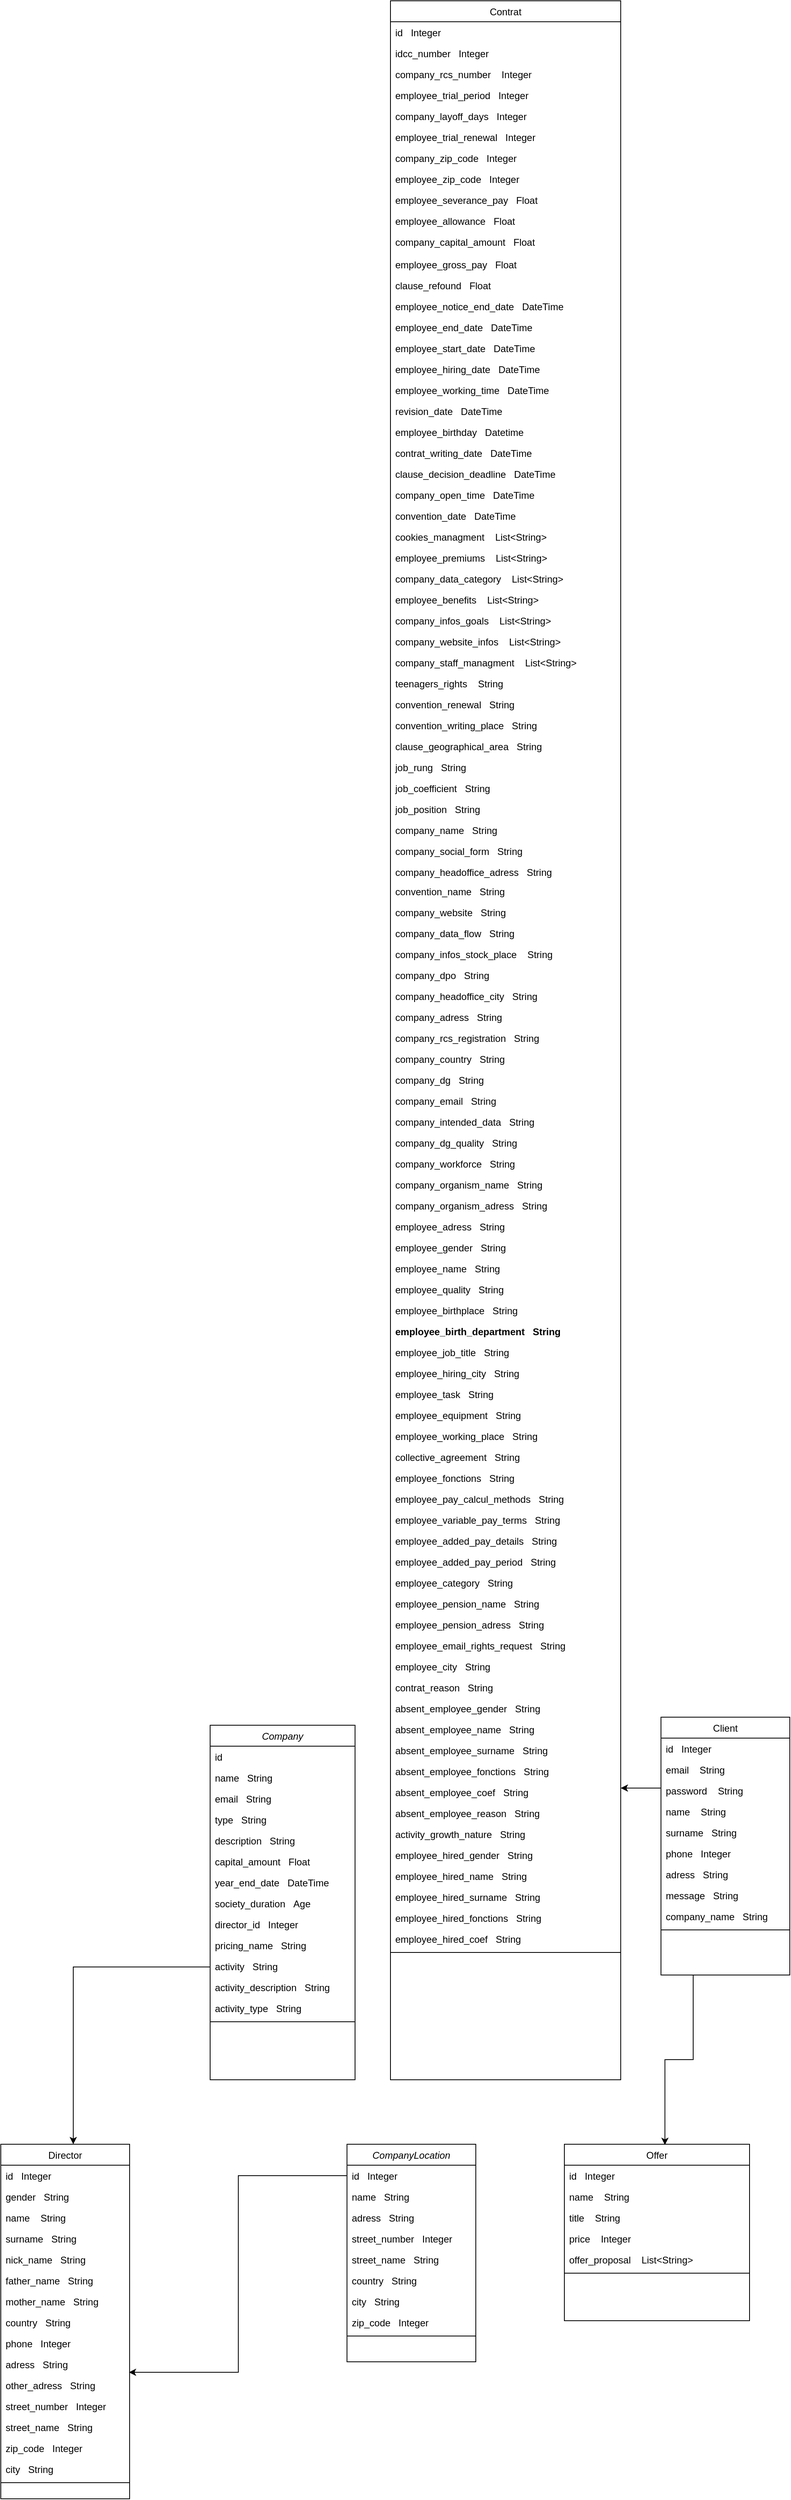<mxfile version="21.5.0" type="github">
  <diagram id="C5RBs43oDa-KdzZeNtuy" name="Page-1">
    <mxGraphModel dx="1434" dy="3037" grid="1" gridSize="10" guides="1" tooltips="1" connect="1" arrows="1" fold="1" page="1" pageScale="1" pageWidth="827" pageHeight="1169" math="0" shadow="0">
      <root>
        <mxCell id="WIyWlLk6GJQsqaUBKTNV-0" />
        <mxCell id="WIyWlLk6GJQsqaUBKTNV-1" parent="WIyWlLk6GJQsqaUBKTNV-0" />
        <mxCell id="Q6SaiGtCZaNp9TXGjLjc-2" style="edgeStyle=orthogonalEdgeStyle;rounded=0;orthogonalLoop=1;jettySize=auto;html=1;entryX=0.675;entryY=0;entryDx=0;entryDy=0;entryPerimeter=0;exitX=0;exitY=0.269;exitDx=0;exitDy=0;exitPerimeter=0;" edge="1" parent="WIyWlLk6GJQsqaUBKTNV-1" source="3_JIYGMOuchRpUuccZof-4">
          <mxGeometry relative="1" as="geometry">
            <mxPoint x="310" y="383" as="sourcePoint" />
            <mxPoint x="150" y="530" as="targetPoint" />
            <Array as="points">
              <mxPoint x="310" y="310" />
              <mxPoint x="151" y="310" />
            </Array>
          </mxGeometry>
        </mxCell>
        <mxCell id="zkfFHV4jXpPFQw0GAbJ--0" value="Company" style="swimlane;fontStyle=2;align=center;verticalAlign=top;childLayout=stackLayout;horizontal=1;startSize=26;horizontalStack=0;resizeParent=1;resizeLast=0;collapsible=1;marginBottom=0;rounded=0;shadow=0;strokeWidth=1;" parent="WIyWlLk6GJQsqaUBKTNV-1" vertex="1">
          <mxGeometry x="320" y="10" width="180" height="440" as="geometry">
            <mxRectangle x="230" y="140" width="160" height="26" as="alternateBounds" />
          </mxGeometry>
        </mxCell>
        <mxCell id="zkfFHV4jXpPFQw0GAbJ--1" value="id" style="text;align=left;verticalAlign=top;spacingLeft=4;spacingRight=4;overflow=hidden;rotatable=0;points=[[0,0.5],[1,0.5]];portConstraint=eastwest;" parent="zkfFHV4jXpPFQw0GAbJ--0" vertex="1">
          <mxGeometry y="26" width="180" height="26" as="geometry" />
        </mxCell>
        <mxCell id="3_JIYGMOuchRpUuccZof-3" value="name   String" style="text;align=left;verticalAlign=top;spacingLeft=4;spacingRight=4;overflow=hidden;rotatable=0;points=[[0,0.5],[1,0.5]];portConstraint=eastwest;" parent="zkfFHV4jXpPFQw0GAbJ--0" vertex="1">
          <mxGeometry y="52" width="180" height="26" as="geometry" />
        </mxCell>
        <mxCell id="zkfFHV4jXpPFQw0GAbJ--3" value="email   String" style="text;align=left;verticalAlign=top;spacingLeft=4;spacingRight=4;overflow=hidden;rotatable=0;points=[[0,0.5],[1,0.5]];portConstraint=eastwest;rounded=0;shadow=0;html=0;" parent="zkfFHV4jXpPFQw0GAbJ--0" vertex="1">
          <mxGeometry y="78" width="180" height="26" as="geometry" />
        </mxCell>
        <mxCell id="3_JIYGMOuchRpUuccZof-130" value="type   String" style="text;align=left;verticalAlign=top;spacingLeft=4;spacingRight=4;overflow=hidden;rotatable=0;points=[[0,0.5],[1,0.5]];portConstraint=eastwest;rounded=0;shadow=0;html=0;" parent="zkfFHV4jXpPFQw0GAbJ--0" vertex="1">
          <mxGeometry y="104" width="180" height="26" as="geometry" />
        </mxCell>
        <mxCell id="3_JIYGMOuchRpUuccZof-131" value="description   String" style="text;align=left;verticalAlign=top;spacingLeft=4;spacingRight=4;overflow=hidden;rotatable=0;points=[[0,0.5],[1,0.5]];portConstraint=eastwest;rounded=0;shadow=0;html=0;" parent="zkfFHV4jXpPFQw0GAbJ--0" vertex="1">
          <mxGeometry y="130" width="180" height="26" as="geometry" />
        </mxCell>
        <mxCell id="3_JIYGMOuchRpUuccZof-20" value="capital_amount   Float" style="text;align=left;verticalAlign=top;spacingLeft=4;spacingRight=4;overflow=hidden;rotatable=0;points=[[0,0.5],[1,0.5]];portConstraint=eastwest;rounded=0;shadow=0;html=0;" parent="zkfFHV4jXpPFQw0GAbJ--0" vertex="1">
          <mxGeometry y="156" width="180" height="26" as="geometry" />
        </mxCell>
        <mxCell id="3_JIYGMOuchRpUuccZof-90" value="year_end_date   DateTime" style="text;align=left;verticalAlign=top;spacingLeft=4;spacingRight=4;overflow=hidden;rotatable=0;points=[[0,0.5],[1,0.5]];portConstraint=eastwest;rounded=0;shadow=0;html=0;" parent="zkfFHV4jXpPFQw0GAbJ--0" vertex="1">
          <mxGeometry y="182" width="180" height="26" as="geometry" />
        </mxCell>
        <mxCell id="3_JIYGMOuchRpUuccZof-138" value="society_duration   Age" style="text;align=left;verticalAlign=top;spacingLeft=4;spacingRight=4;overflow=hidden;rotatable=0;points=[[0,0.5],[1,0.5]];portConstraint=eastwest;rounded=0;shadow=0;html=0;" parent="zkfFHV4jXpPFQw0GAbJ--0" vertex="1">
          <mxGeometry y="208" width="180" height="26" as="geometry" />
        </mxCell>
        <mxCell id="3_JIYGMOuchRpUuccZof-91" value="director_id   Integer" style="text;align=left;verticalAlign=top;spacingLeft=4;spacingRight=4;overflow=hidden;rotatable=0;points=[[0,0.5],[1,0.5]];portConstraint=eastwest;rounded=0;shadow=0;html=0;" parent="zkfFHV4jXpPFQw0GAbJ--0" vertex="1">
          <mxGeometry y="234" width="180" height="26" as="geometry" />
        </mxCell>
        <mxCell id="3_JIYGMOuchRpUuccZof-140" value="pricing_name   String" style="text;align=left;verticalAlign=top;spacingLeft=4;spacingRight=4;overflow=hidden;rotatable=0;points=[[0,0.5],[1,0.5]];portConstraint=eastwest;rounded=0;shadow=0;html=0;" parent="zkfFHV4jXpPFQw0GAbJ--0" vertex="1">
          <mxGeometry y="260" width="180" height="26" as="geometry" />
        </mxCell>
        <mxCell id="zkfFHV4jXpPFQw0GAbJ--2" value="activity   String" style="text;align=left;verticalAlign=top;spacingLeft=4;spacingRight=4;overflow=hidden;rotatable=0;points=[[0,0.5],[1,0.5]];portConstraint=eastwest;rounded=0;shadow=0;html=0;" parent="zkfFHV4jXpPFQw0GAbJ--0" vertex="1">
          <mxGeometry y="286" width="180" height="26" as="geometry" />
        </mxCell>
        <mxCell id="3_JIYGMOuchRpUuccZof-5" value="activity_description   String" style="text;align=left;verticalAlign=top;spacingLeft=4;spacingRight=4;overflow=hidden;rotatable=0;points=[[0,0.5],[1,0.5]];portConstraint=eastwest;rounded=0;shadow=0;html=0;" parent="zkfFHV4jXpPFQw0GAbJ--0" vertex="1">
          <mxGeometry y="312" width="180" height="26" as="geometry" />
        </mxCell>
        <mxCell id="3_JIYGMOuchRpUuccZof-4" value="activity_type   String" style="text;align=left;verticalAlign=top;spacingLeft=4;spacingRight=4;overflow=hidden;rotatable=0;points=[[0,0.5],[1,0.5]];portConstraint=eastwest;rounded=0;shadow=0;html=0;" parent="zkfFHV4jXpPFQw0GAbJ--0" vertex="1">
          <mxGeometry y="338" width="180" height="26" as="geometry" />
        </mxCell>
        <mxCell id="zkfFHV4jXpPFQw0GAbJ--4" value="" style="line;html=1;strokeWidth=1;align=left;verticalAlign=middle;spacingTop=-1;spacingLeft=3;spacingRight=3;rotatable=0;labelPosition=right;points=[];portConstraint=eastwest;" parent="zkfFHV4jXpPFQw0GAbJ--0" vertex="1">
          <mxGeometry y="364" width="180" height="8" as="geometry" />
        </mxCell>
        <mxCell id="zkfFHV4jXpPFQw0GAbJ--6" value="Director" style="swimlane;fontStyle=0;align=center;verticalAlign=top;childLayout=stackLayout;horizontal=1;startSize=26;horizontalStack=0;resizeParent=1;resizeLast=0;collapsible=1;marginBottom=0;rounded=0;shadow=0;strokeWidth=1;" parent="WIyWlLk6GJQsqaUBKTNV-1" vertex="1">
          <mxGeometry x="60" y="530" width="160" height="440" as="geometry">
            <mxRectangle x="130" y="380" width="160" height="26" as="alternateBounds" />
          </mxGeometry>
        </mxCell>
        <mxCell id="zkfFHV4jXpPFQw0GAbJ--7" value="id   Integer" style="text;align=left;verticalAlign=top;spacingLeft=4;spacingRight=4;overflow=hidden;rotatable=0;points=[[0,0.5],[1,0.5]];portConstraint=eastwest;" parent="zkfFHV4jXpPFQw0GAbJ--6" vertex="1">
          <mxGeometry y="26" width="160" height="26" as="geometry" />
        </mxCell>
        <mxCell id="3_JIYGMOuchRpUuccZof-53" value="gender   String" style="text;align=left;verticalAlign=top;spacingLeft=4;spacingRight=4;overflow=hidden;rotatable=0;points=[[0,0.5],[1,0.5]];portConstraint=eastwest;" parent="zkfFHV4jXpPFQw0GAbJ--6" vertex="1">
          <mxGeometry y="52" width="160" height="26" as="geometry" />
        </mxCell>
        <mxCell id="zkfFHV4jXpPFQw0GAbJ--8" value="name    String" style="text;align=left;verticalAlign=top;spacingLeft=4;spacingRight=4;overflow=hidden;rotatable=0;points=[[0,0.5],[1,0.5]];portConstraint=eastwest;rounded=0;shadow=0;html=0;" parent="zkfFHV4jXpPFQw0GAbJ--6" vertex="1">
          <mxGeometry y="78" width="160" height="26" as="geometry" />
        </mxCell>
        <mxCell id="3_JIYGMOuchRpUuccZof-8" value="surname   String" style="text;align=left;verticalAlign=top;spacingLeft=4;spacingRight=4;overflow=hidden;rotatable=0;points=[[0,0.5],[1,0.5]];portConstraint=eastwest;rounded=0;shadow=0;html=0;" parent="zkfFHV4jXpPFQw0GAbJ--6" vertex="1">
          <mxGeometry y="104" width="160" height="26" as="geometry" />
        </mxCell>
        <mxCell id="3_JIYGMOuchRpUuccZof-9" value="nick_name   String" style="text;align=left;verticalAlign=top;spacingLeft=4;spacingRight=4;overflow=hidden;rotatable=0;points=[[0,0.5],[1,0.5]];portConstraint=eastwest;rounded=0;shadow=0;html=0;" parent="zkfFHV4jXpPFQw0GAbJ--6" vertex="1">
          <mxGeometry y="130" width="160" height="26" as="geometry" />
        </mxCell>
        <mxCell id="3_JIYGMOuchRpUuccZof-10" value="father_name   String" style="text;align=left;verticalAlign=top;spacingLeft=4;spacingRight=4;overflow=hidden;rotatable=0;points=[[0,0.5],[1,0.5]];portConstraint=eastwest;rounded=0;shadow=0;html=0;" parent="zkfFHV4jXpPFQw0GAbJ--6" vertex="1">
          <mxGeometry y="156" width="160" height="26" as="geometry" />
        </mxCell>
        <mxCell id="3_JIYGMOuchRpUuccZof-11" value="mother_name   String" style="text;align=left;verticalAlign=top;spacingLeft=4;spacingRight=4;overflow=hidden;rotatable=0;points=[[0,0.5],[1,0.5]];portConstraint=eastwest;rounded=0;shadow=0;html=0;" parent="zkfFHV4jXpPFQw0GAbJ--6" vertex="1">
          <mxGeometry y="182" width="160" height="26" as="geometry" />
        </mxCell>
        <mxCell id="3_JIYGMOuchRpUuccZof-13" value="country   String" style="text;align=left;verticalAlign=top;spacingLeft=4;spacingRight=4;overflow=hidden;rotatable=0;points=[[0,0.5],[1,0.5]];portConstraint=eastwest;rounded=0;shadow=0;html=0;" parent="zkfFHV4jXpPFQw0GAbJ--6" vertex="1">
          <mxGeometry y="208" width="160" height="26" as="geometry" />
        </mxCell>
        <mxCell id="3_JIYGMOuchRpUuccZof-109" value="phone   Integer" style="text;align=left;verticalAlign=top;spacingLeft=4;spacingRight=4;overflow=hidden;rotatable=0;points=[[0,0.5],[1,0.5]];portConstraint=eastwest;rounded=0;shadow=0;html=0;" parent="zkfFHV4jXpPFQw0GAbJ--6" vertex="1">
          <mxGeometry y="234" width="160" height="26" as="geometry" />
        </mxCell>
        <mxCell id="3_JIYGMOuchRpUuccZof-14" value="adress   String" style="text;align=left;verticalAlign=top;spacingLeft=4;spacingRight=4;overflow=hidden;rotatable=0;points=[[0,0.5],[1,0.5]];portConstraint=eastwest;rounded=0;shadow=0;html=0;" parent="zkfFHV4jXpPFQw0GAbJ--6" vertex="1">
          <mxGeometry y="260" width="160" height="26" as="geometry" />
        </mxCell>
        <mxCell id="3_JIYGMOuchRpUuccZof-15" value="other_adress   String" style="text;align=left;verticalAlign=top;spacingLeft=4;spacingRight=4;overflow=hidden;rotatable=0;points=[[0,0.5],[1,0.5]];portConstraint=eastwest;rounded=0;shadow=0;html=0;" parent="zkfFHV4jXpPFQw0GAbJ--6" vertex="1">
          <mxGeometry y="286" width="160" height="26" as="geometry" />
        </mxCell>
        <mxCell id="3_JIYGMOuchRpUuccZof-16" value="street_number   Integer" style="text;align=left;verticalAlign=top;spacingLeft=4;spacingRight=4;overflow=hidden;rotatable=0;points=[[0,0.5],[1,0.5]];portConstraint=eastwest;rounded=0;shadow=0;html=0;" parent="zkfFHV4jXpPFQw0GAbJ--6" vertex="1">
          <mxGeometry y="312" width="160" height="26" as="geometry" />
        </mxCell>
        <mxCell id="3_JIYGMOuchRpUuccZof-18" value="street_name   String" style="text;align=left;verticalAlign=top;spacingLeft=4;spacingRight=4;overflow=hidden;rotatable=0;points=[[0,0.5],[1,0.5]];portConstraint=eastwest;rounded=0;shadow=0;html=0;" parent="zkfFHV4jXpPFQw0GAbJ--6" vertex="1">
          <mxGeometry y="338" width="160" height="26" as="geometry" />
        </mxCell>
        <mxCell id="3_JIYGMOuchRpUuccZof-19" value="zip_code   Integer" style="text;align=left;verticalAlign=top;spacingLeft=4;spacingRight=4;overflow=hidden;rotatable=0;points=[[0,0.5],[1,0.5]];portConstraint=eastwest;rounded=0;shadow=0;html=0;" parent="zkfFHV4jXpPFQw0GAbJ--6" vertex="1">
          <mxGeometry y="364" width="160" height="26" as="geometry" />
        </mxCell>
        <mxCell id="3_JIYGMOuchRpUuccZof-17" value="city   String" style="text;align=left;verticalAlign=top;spacingLeft=4;spacingRight=4;overflow=hidden;rotatable=0;points=[[0,0.5],[1,0.5]];portConstraint=eastwest;rounded=0;shadow=0;html=0;" parent="zkfFHV4jXpPFQw0GAbJ--6" vertex="1">
          <mxGeometry y="390" width="160" height="26" as="geometry" />
        </mxCell>
        <mxCell id="zkfFHV4jXpPFQw0GAbJ--9" value="" style="line;html=1;strokeWidth=1;align=left;verticalAlign=middle;spacingTop=-1;spacingLeft=3;spacingRight=3;rotatable=0;labelPosition=right;points=[];portConstraint=eastwest;" parent="zkfFHV4jXpPFQw0GAbJ--6" vertex="1">
          <mxGeometry y="416" width="160" height="8" as="geometry" />
        </mxCell>
        <mxCell id="3_JIYGMOuchRpUuccZof-56" value="CompanyLocation" style="swimlane;fontStyle=2;align=center;verticalAlign=top;childLayout=stackLayout;horizontal=1;startSize=26;horizontalStack=0;resizeParent=1;resizeLast=0;collapsible=1;marginBottom=0;rounded=0;shadow=0;strokeWidth=1;" parent="WIyWlLk6GJQsqaUBKTNV-1" vertex="1">
          <mxGeometry x="490" y="530" width="160" height="270" as="geometry">
            <mxRectangle x="230" y="140" width="160" height="26" as="alternateBounds" />
          </mxGeometry>
        </mxCell>
        <mxCell id="3_JIYGMOuchRpUuccZof-57" value="id   Integer" style="text;align=left;verticalAlign=top;spacingLeft=4;spacingRight=4;overflow=hidden;rotatable=0;points=[[0,0.5],[1,0.5]];portConstraint=eastwest;" parent="3_JIYGMOuchRpUuccZof-56" vertex="1">
          <mxGeometry y="26" width="160" height="26" as="geometry" />
        </mxCell>
        <mxCell id="3_JIYGMOuchRpUuccZof-58" value="name   String" style="text;align=left;verticalAlign=top;spacingLeft=4;spacingRight=4;overflow=hidden;rotatable=0;points=[[0,0.5],[1,0.5]];portConstraint=eastwest;" parent="3_JIYGMOuchRpUuccZof-56" vertex="1">
          <mxGeometry y="52" width="160" height="26" as="geometry" />
        </mxCell>
        <mxCell id="3_JIYGMOuchRpUuccZof-59" value="adress   String" style="text;align=left;verticalAlign=top;spacingLeft=4;spacingRight=4;overflow=hidden;rotatable=0;points=[[0,0.5],[1,0.5]];portConstraint=eastwest;rounded=0;shadow=0;html=0;" parent="3_JIYGMOuchRpUuccZof-56" vertex="1">
          <mxGeometry y="78" width="160" height="26" as="geometry" />
        </mxCell>
        <mxCell id="3_JIYGMOuchRpUuccZof-84" value="street_number   Integer" style="text;align=left;verticalAlign=top;spacingLeft=4;spacingRight=4;overflow=hidden;rotatable=0;points=[[0,0.5],[1,0.5]];portConstraint=eastwest;rounded=0;shadow=0;html=0;" parent="3_JIYGMOuchRpUuccZof-56" vertex="1">
          <mxGeometry y="104" width="160" height="26" as="geometry" />
        </mxCell>
        <mxCell id="3_JIYGMOuchRpUuccZof-85" value="street_name   String" style="text;align=left;verticalAlign=top;spacingLeft=4;spacingRight=4;overflow=hidden;rotatable=0;points=[[0,0.5],[1,0.5]];portConstraint=eastwest;rounded=0;shadow=0;html=0;" parent="3_JIYGMOuchRpUuccZof-56" vertex="1">
          <mxGeometry y="130" width="160" height="26" as="geometry" />
        </mxCell>
        <mxCell id="3_JIYGMOuchRpUuccZof-82" value="country   String" style="text;align=left;verticalAlign=top;spacingLeft=4;spacingRight=4;overflow=hidden;rotatable=0;points=[[0,0.5],[1,0.5]];portConstraint=eastwest;" parent="3_JIYGMOuchRpUuccZof-56" vertex="1">
          <mxGeometry y="156" width="160" height="26" as="geometry" />
        </mxCell>
        <mxCell id="3_JIYGMOuchRpUuccZof-87" value="city   String" style="text;align=left;verticalAlign=top;spacingLeft=4;spacingRight=4;overflow=hidden;rotatable=0;points=[[0,0.5],[1,0.5]];portConstraint=eastwest;" parent="3_JIYGMOuchRpUuccZof-56" vertex="1">
          <mxGeometry y="182" width="160" height="26" as="geometry" />
        </mxCell>
        <mxCell id="3_JIYGMOuchRpUuccZof-86" value="zip_code   Integer" style="text;align=left;verticalAlign=top;spacingLeft=4;spacingRight=4;overflow=hidden;rotatable=0;points=[[0,0.5],[1,0.5]];portConstraint=eastwest;rounded=0;shadow=0;html=0;" parent="3_JIYGMOuchRpUuccZof-56" vertex="1">
          <mxGeometry y="208" width="160" height="26" as="geometry" />
        </mxCell>
        <mxCell id="3_JIYGMOuchRpUuccZof-60" value="" style="line;html=1;strokeWidth=1;align=left;verticalAlign=middle;spacingTop=-1;spacingLeft=3;spacingRight=3;rotatable=0;labelPosition=right;points=[];portConstraint=eastwest;" parent="3_JIYGMOuchRpUuccZof-56" vertex="1">
          <mxGeometry y="234" width="160" height="8" as="geometry" />
        </mxCell>
        <mxCell id="3_JIYGMOuchRpUuccZof-92" value="Offer" style="swimlane;fontStyle=0;align=center;verticalAlign=top;childLayout=stackLayout;horizontal=1;startSize=26;horizontalStack=0;resizeParent=1;resizeLast=0;collapsible=1;marginBottom=0;rounded=0;shadow=0;strokeWidth=1;" parent="WIyWlLk6GJQsqaUBKTNV-1" vertex="1">
          <mxGeometry x="760" y="530" width="230" height="219" as="geometry">
            <mxRectangle x="630" y="30" width="160" height="26" as="alternateBounds" />
          </mxGeometry>
        </mxCell>
        <mxCell id="3_JIYGMOuchRpUuccZof-93" value="id   Integer" style="text;align=left;verticalAlign=top;spacingLeft=4;spacingRight=4;overflow=hidden;rotatable=0;points=[[0,0.5],[1,0.5]];portConstraint=eastwest;" parent="3_JIYGMOuchRpUuccZof-92" vertex="1">
          <mxGeometry y="26" width="230" height="26" as="geometry" />
        </mxCell>
        <mxCell id="3_JIYGMOuchRpUuccZof-129" value="name    String" style="text;align=left;verticalAlign=top;spacingLeft=4;spacingRight=4;overflow=hidden;rotatable=0;points=[[0,0.5],[1,0.5]];portConstraint=eastwest;rounded=0;shadow=0;html=0;" parent="3_JIYGMOuchRpUuccZof-92" vertex="1">
          <mxGeometry y="52" width="230" height="26" as="geometry" />
        </mxCell>
        <mxCell id="3_JIYGMOuchRpUuccZof-94" value="title    String" style="text;align=left;verticalAlign=top;spacingLeft=4;spacingRight=4;overflow=hidden;rotatable=0;points=[[0,0.5],[1,0.5]];portConstraint=eastwest;rounded=0;shadow=0;html=0;" parent="3_JIYGMOuchRpUuccZof-92" vertex="1">
          <mxGeometry y="78" width="230" height="26" as="geometry" />
        </mxCell>
        <mxCell id="3_JIYGMOuchRpUuccZof-95" value="price    Integer" style="text;align=left;verticalAlign=top;spacingLeft=4;spacingRight=4;overflow=hidden;rotatable=0;points=[[0,0.5],[1,0.5]];portConstraint=eastwest;rounded=0;shadow=0;html=0;" parent="3_JIYGMOuchRpUuccZof-92" vertex="1">
          <mxGeometry y="104" width="230" height="26" as="geometry" />
        </mxCell>
        <mxCell id="3_JIYGMOuchRpUuccZof-96" value="offer_proposal    List&lt;String&gt;" style="text;align=left;verticalAlign=top;spacingLeft=4;spacingRight=4;overflow=hidden;rotatable=0;points=[[0,0.5],[1,0.5]];portConstraint=eastwest;rounded=0;shadow=0;html=0;" parent="3_JIYGMOuchRpUuccZof-92" vertex="1">
          <mxGeometry y="130" width="230" height="26" as="geometry" />
        </mxCell>
        <mxCell id="3_JIYGMOuchRpUuccZof-97" value="" style="line;html=1;strokeWidth=1;align=left;verticalAlign=middle;spacingTop=-1;spacingLeft=3;spacingRight=3;rotatable=0;labelPosition=right;points=[];portConstraint=eastwest;" parent="3_JIYGMOuchRpUuccZof-92" vertex="1">
          <mxGeometry y="156" width="230" height="8" as="geometry" />
        </mxCell>
        <mxCell id="Q6SaiGtCZaNp9TXGjLjc-1" style="edgeStyle=orthogonalEdgeStyle;rounded=0;orthogonalLoop=1;jettySize=auto;html=1;exitX=0.25;exitY=1;exitDx=0;exitDy=0;entryX=0.543;entryY=0.004;entryDx=0;entryDy=0;entryPerimeter=0;" edge="1" parent="WIyWlLk6GJQsqaUBKTNV-1" source="3_JIYGMOuchRpUuccZof-100" target="3_JIYGMOuchRpUuccZof-92">
          <mxGeometry relative="1" as="geometry" />
        </mxCell>
        <mxCell id="3_JIYGMOuchRpUuccZof-100" value="Client" style="swimlane;fontStyle=0;align=center;verticalAlign=top;childLayout=stackLayout;horizontal=1;startSize=26;horizontalStack=0;resizeParent=1;resizeLast=0;collapsible=1;marginBottom=0;rounded=0;shadow=0;strokeWidth=1;" parent="WIyWlLk6GJQsqaUBKTNV-1" vertex="1">
          <mxGeometry x="880" width="160" height="320" as="geometry">
            <mxRectangle x="630" y="30" width="160" height="26" as="alternateBounds" />
          </mxGeometry>
        </mxCell>
        <mxCell id="3_JIYGMOuchRpUuccZof-101" value="id   Integer" style="text;align=left;verticalAlign=top;spacingLeft=4;spacingRight=4;overflow=hidden;rotatable=0;points=[[0,0.5],[1,0.5]];portConstraint=eastwest;" parent="3_JIYGMOuchRpUuccZof-100" vertex="1">
          <mxGeometry y="26" width="160" height="26" as="geometry" />
        </mxCell>
        <mxCell id="3_JIYGMOuchRpUuccZof-103" value="email    String" style="text;align=left;verticalAlign=top;spacingLeft=4;spacingRight=4;overflow=hidden;rotatable=0;points=[[0,0.5],[1,0.5]];portConstraint=eastwest;rounded=0;shadow=0;html=0;" parent="3_JIYGMOuchRpUuccZof-100" vertex="1">
          <mxGeometry y="52" width="160" height="26" as="geometry" />
        </mxCell>
        <mxCell id="3_JIYGMOuchRpUuccZof-127" style="edgeStyle=orthogonalEdgeStyle;rounded=0;orthogonalLoop=1;jettySize=auto;html=1;exitX=0;exitY=0.5;exitDx=0;exitDy=0;entryX=1;entryY=0.5;entryDx=0;entryDy=0;" parent="3_JIYGMOuchRpUuccZof-100" edge="1">
          <mxGeometry relative="1" as="geometry">
            <mxPoint y="85" as="sourcePoint" />
            <mxPoint x="-50" y="88" as="targetPoint" />
            <Array as="points">
              <mxPoint y="88" />
            </Array>
          </mxGeometry>
        </mxCell>
        <mxCell id="3_JIYGMOuchRpUuccZof-102" value="password    String" style="text;align=left;verticalAlign=top;spacingLeft=4;spacingRight=4;overflow=hidden;rotatable=0;points=[[0,0.5],[1,0.5]];portConstraint=eastwest;rounded=0;shadow=0;html=0;" parent="3_JIYGMOuchRpUuccZof-100" vertex="1">
          <mxGeometry y="78" width="160" height="26" as="geometry" />
        </mxCell>
        <mxCell id="3_JIYGMOuchRpUuccZof-110" value="name    String" style="text;align=left;verticalAlign=top;spacingLeft=4;spacingRight=4;overflow=hidden;rotatable=0;points=[[0,0.5],[1,0.5]];portConstraint=eastwest;rounded=0;shadow=0;html=0;" parent="3_JIYGMOuchRpUuccZof-100" vertex="1">
          <mxGeometry y="104" width="160" height="26" as="geometry" />
        </mxCell>
        <mxCell id="3_JIYGMOuchRpUuccZof-116" value="surname   String" style="text;align=left;verticalAlign=top;spacingLeft=4;spacingRight=4;overflow=hidden;rotatable=0;points=[[0,0.5],[1,0.5]];portConstraint=eastwest;rounded=0;shadow=0;html=0;" parent="3_JIYGMOuchRpUuccZof-100" vertex="1">
          <mxGeometry y="130" width="160" height="26" as="geometry" />
        </mxCell>
        <mxCell id="3_JIYGMOuchRpUuccZof-112" value="phone   Integer" style="text;align=left;verticalAlign=top;spacingLeft=4;spacingRight=4;overflow=hidden;rotatable=0;points=[[0,0.5],[1,0.5]];portConstraint=eastwest;rounded=0;shadow=0;html=0;" parent="3_JIYGMOuchRpUuccZof-100" vertex="1">
          <mxGeometry y="156" width="160" height="26" as="geometry" />
        </mxCell>
        <mxCell id="3_JIYGMOuchRpUuccZof-113" value="adress   String" style="text;align=left;verticalAlign=top;spacingLeft=4;spacingRight=4;overflow=hidden;rotatable=0;points=[[0,0.5],[1,0.5]];portConstraint=eastwest;rounded=0;shadow=0;html=0;" parent="3_JIYGMOuchRpUuccZof-100" vertex="1">
          <mxGeometry y="182" width="160" height="26" as="geometry" />
        </mxCell>
        <mxCell id="3_JIYGMOuchRpUuccZof-115" value="message   String" style="text;align=left;verticalAlign=top;spacingLeft=4;spacingRight=4;overflow=hidden;rotatable=0;points=[[0,0.5],[1,0.5]];portConstraint=eastwest;rounded=0;shadow=0;html=0;" parent="3_JIYGMOuchRpUuccZof-100" vertex="1">
          <mxGeometry y="208" width="160" height="26" as="geometry" />
        </mxCell>
        <mxCell id="3_JIYGMOuchRpUuccZof-114" value="company_name   String" style="text;align=left;verticalAlign=top;spacingLeft=4;spacingRight=4;overflow=hidden;rotatable=0;points=[[0,0.5],[1,0.5]];portConstraint=eastwest;rounded=0;shadow=0;html=0;" parent="3_JIYGMOuchRpUuccZof-100" vertex="1">
          <mxGeometry y="234" width="160" height="26" as="geometry" />
        </mxCell>
        <mxCell id="3_JIYGMOuchRpUuccZof-105" value="" style="line;html=1;strokeWidth=1;align=left;verticalAlign=middle;spacingTop=-1;spacingLeft=3;spacingRight=3;rotatable=0;labelPosition=right;points=[];portConstraint=eastwest;" parent="3_JIYGMOuchRpUuccZof-100" vertex="1">
          <mxGeometry y="260" width="160" height="8" as="geometry" />
        </mxCell>
        <mxCell id="3_JIYGMOuchRpUuccZof-132" value="Contrat" style="swimlane;fontStyle=0;align=center;verticalAlign=top;childLayout=stackLayout;horizontal=1;startSize=26;horizontalStack=0;resizeParent=1;resizeLast=0;collapsible=1;marginBottom=0;rounded=0;shadow=0;strokeWidth=1;" parent="WIyWlLk6GJQsqaUBKTNV-1" vertex="1">
          <mxGeometry x="544" y="-2130" width="286" height="2580" as="geometry">
            <mxRectangle x="630" y="30" width="160" height="26" as="alternateBounds" />
          </mxGeometry>
        </mxCell>
        <mxCell id="3_JIYGMOuchRpUuccZof-133" value="id   Integer" style="text;align=left;verticalAlign=top;spacingLeft=4;spacingRight=4;overflow=hidden;rotatable=0;points=[[0,0.5],[1,0.5]];portConstraint=eastwest;" parent="3_JIYGMOuchRpUuccZof-132" vertex="1">
          <mxGeometry y="26" width="286" height="26" as="geometry" />
        </mxCell>
        <mxCell id="3_JIYGMOuchRpUuccZof-166" value="idcc_number   Integer" style="text;align=left;verticalAlign=top;spacingLeft=4;spacingRight=4;overflow=hidden;rotatable=0;points=[[0,0.5],[1,0.5]];portConstraint=eastwest;rounded=0;shadow=0;html=0;" parent="3_JIYGMOuchRpUuccZof-132" vertex="1">
          <mxGeometry y="52" width="286" height="26" as="geometry" />
        </mxCell>
        <mxCell id="3_JIYGMOuchRpUuccZof-146" value="company_rcs_number    Integer" style="text;align=left;verticalAlign=top;spacingLeft=4;spacingRight=4;overflow=hidden;rotatable=0;points=[[0,0.5],[1,0.5]];portConstraint=eastwest;rounded=0;shadow=0;html=0;" parent="3_JIYGMOuchRpUuccZof-132" vertex="1">
          <mxGeometry y="78" width="286" height="26" as="geometry" />
        </mxCell>
        <mxCell id="3_JIYGMOuchRpUuccZof-179" value="employee_trial_period   Integer" style="text;align=left;verticalAlign=top;spacingLeft=4;spacingRight=4;overflow=hidden;rotatable=0;points=[[0,0.5],[1,0.5]];portConstraint=eastwest;rounded=0;shadow=0;html=0;" parent="3_JIYGMOuchRpUuccZof-132" vertex="1">
          <mxGeometry y="104" width="286" height="26" as="geometry" />
        </mxCell>
        <mxCell id="3_JIYGMOuchRpUuccZof-372" value="company_layoff_days   Integer" style="text;align=left;verticalAlign=top;spacingLeft=4;spacingRight=4;overflow=hidden;rotatable=0;points=[[0,0.5],[1,0.5]];portConstraint=eastwest;rounded=0;shadow=0;html=0;" parent="3_JIYGMOuchRpUuccZof-132" vertex="1">
          <mxGeometry y="130" width="286" height="26" as="geometry" />
        </mxCell>
        <mxCell id="3_JIYGMOuchRpUuccZof-267" value="employee_trial_renewal   Integer" style="text;align=left;verticalAlign=top;spacingLeft=4;spacingRight=4;overflow=hidden;rotatable=0;points=[[0,0.5],[1,0.5]];portConstraint=eastwest;rounded=0;shadow=0;html=0;" parent="3_JIYGMOuchRpUuccZof-132" vertex="1">
          <mxGeometry y="156" width="286" height="26" as="geometry" />
        </mxCell>
        <mxCell id="3_JIYGMOuchRpUuccZof-141" value="company_zip_code   Integer" style="text;align=left;verticalAlign=top;spacingLeft=4;spacingRight=4;overflow=hidden;rotatable=0;points=[[0,0.5],[1,0.5]];portConstraint=eastwest;rounded=0;shadow=0;html=0;" parent="3_JIYGMOuchRpUuccZof-132" vertex="1">
          <mxGeometry y="182" width="286" height="26" as="geometry" />
        </mxCell>
        <mxCell id="Q6SaiGtCZaNp9TXGjLjc-18" value="employee_zip_code   Integer" style="text;align=left;verticalAlign=top;spacingLeft=4;spacingRight=4;overflow=hidden;rotatable=0;points=[[0,0.5],[1,0.5]];portConstraint=eastwest;rounded=0;shadow=0;html=0;" vertex="1" parent="3_JIYGMOuchRpUuccZof-132">
          <mxGeometry y="208" width="286" height="26" as="geometry" />
        </mxCell>
        <mxCell id="3_JIYGMOuchRpUuccZof-181" value="employee_severance_pay   Float" style="text;align=left;verticalAlign=top;spacingLeft=4;spacingRight=4;overflow=hidden;rotatable=0;points=[[0,0.5],[1,0.5]];portConstraint=eastwest;rounded=0;shadow=0;html=0;" parent="3_JIYGMOuchRpUuccZof-132" vertex="1">
          <mxGeometry y="234" width="286" height="26" as="geometry" />
        </mxCell>
        <mxCell id="3_JIYGMOuchRpUuccZof-210" value="employee_allowance   Float" style="text;align=left;verticalAlign=top;spacingLeft=4;spacingRight=4;overflow=hidden;rotatable=0;points=[[0,0.5],[1,0.5]];portConstraint=eastwest;rounded=0;shadow=0;html=0;" parent="3_JIYGMOuchRpUuccZof-132" vertex="1">
          <mxGeometry y="260" width="286" height="26" as="geometry" />
        </mxCell>
        <mxCell id="3_JIYGMOuchRpUuccZof-143" value="company_capital_amount   Float" style="text;align=left;verticalAlign=top;spacingLeft=4;spacingRight=4;overflow=hidden;rotatable=0;points=[[0,0.5],[1,0.5]];portConstraint=eastwest;rounded=0;shadow=0;html=0;" parent="3_JIYGMOuchRpUuccZof-132" vertex="1">
          <mxGeometry y="286" width="286" height="28" as="geometry" />
        </mxCell>
        <mxCell id="3_JIYGMOuchRpUuccZof-180" value="employee_gross_pay   Float" style="text;align=left;verticalAlign=top;spacingLeft=4;spacingRight=4;overflow=hidden;rotatable=0;points=[[0,0.5],[1,0.5]];portConstraint=eastwest;rounded=0;shadow=0;html=0;" parent="3_JIYGMOuchRpUuccZof-132" vertex="1">
          <mxGeometry y="314" width="286" height="26" as="geometry" />
        </mxCell>
        <mxCell id="3_JIYGMOuchRpUuccZof-212" value="clause_refound   Float" style="text;align=left;verticalAlign=top;spacingLeft=4;spacingRight=4;overflow=hidden;rotatable=0;points=[[0,0.5],[1,0.5]];portConstraint=eastwest;rounded=0;shadow=0;html=0;" parent="3_JIYGMOuchRpUuccZof-132" vertex="1">
          <mxGeometry y="340" width="286" height="26" as="geometry" />
        </mxCell>
        <mxCell id="3_JIYGMOuchRpUuccZof-213" value="employee_notice_end_date   DateTime" style="text;align=left;verticalAlign=top;spacingLeft=4;spacingRight=4;overflow=hidden;rotatable=0;points=[[0,0.5],[1,0.5]];portConstraint=eastwest;rounded=0;shadow=0;html=0;" parent="3_JIYGMOuchRpUuccZof-132" vertex="1">
          <mxGeometry y="366" width="286" height="26" as="geometry" />
        </mxCell>
        <mxCell id="3_JIYGMOuchRpUuccZof-168" value="employee_end_date   DateTime" style="text;align=left;verticalAlign=top;spacingLeft=4;spacingRight=4;overflow=hidden;rotatable=0;points=[[0,0.5],[1,0.5]];portConstraint=eastwest;rounded=0;shadow=0;html=0;" parent="3_JIYGMOuchRpUuccZof-132" vertex="1">
          <mxGeometry y="392" width="286" height="26" as="geometry" />
        </mxCell>
        <mxCell id="3_JIYGMOuchRpUuccZof-172" value="employee_start_date   DateTime" style="text;align=left;verticalAlign=top;spacingLeft=4;spacingRight=4;overflow=hidden;rotatable=0;points=[[0,0.5],[1,0.5]];portConstraint=eastwest;rounded=0;shadow=0;html=0;" parent="3_JIYGMOuchRpUuccZof-132" vertex="1">
          <mxGeometry y="418" width="286" height="26" as="geometry" />
        </mxCell>
        <mxCell id="3_JIYGMOuchRpUuccZof-170" value="employee_hiring_date   DateTime&#xa;    &#xa;" style="text;align=left;verticalAlign=top;spacingLeft=4;spacingRight=4;overflow=hidden;rotatable=0;points=[[0,0.5],[1,0.5]];portConstraint=eastwest;rounded=0;shadow=0;html=0;" parent="3_JIYGMOuchRpUuccZof-132" vertex="1">
          <mxGeometry y="444" width="286" height="26" as="geometry" />
        </mxCell>
        <mxCell id="3_JIYGMOuchRpUuccZof-178" value="employee_working_time   DateTime" style="text;align=left;verticalAlign=top;spacingLeft=4;spacingRight=4;overflow=hidden;rotatable=0;points=[[0,0.5],[1,0.5]];portConstraint=eastwest;rounded=0;shadow=0;html=0;" parent="3_JIYGMOuchRpUuccZof-132" vertex="1">
          <mxGeometry y="470" width="286" height="26" as="geometry" />
        </mxCell>
        <mxCell id="3_JIYGMOuchRpUuccZof-222" value="revision_date   DateTime" style="text;align=left;verticalAlign=top;spacingLeft=4;spacingRight=4;overflow=hidden;rotatable=0;points=[[0,0.5],[1,0.5]];portConstraint=eastwest;rounded=0;shadow=0;html=0;" parent="3_JIYGMOuchRpUuccZof-132" vertex="1">
          <mxGeometry y="496" width="286" height="26" as="geometry" />
        </mxCell>
        <mxCell id="3_JIYGMOuchRpUuccZof-157" value="employee_birthday   Datetime" style="text;align=left;verticalAlign=top;spacingLeft=4;spacingRight=4;overflow=hidden;rotatable=0;points=[[0,0.5],[1,0.5]];portConstraint=eastwest;rounded=0;shadow=0;html=0;" parent="3_JIYGMOuchRpUuccZof-132" vertex="1">
          <mxGeometry y="522" width="286" height="26" as="geometry" />
        </mxCell>
        <mxCell id="3_JIYGMOuchRpUuccZof-206" value="contrat_writing_date   DateTime" style="text;align=left;verticalAlign=top;spacingLeft=4;spacingRight=4;overflow=hidden;rotatable=0;points=[[0,0.5],[1,0.5]];portConstraint=eastwest;rounded=0;shadow=0;html=0;" parent="3_JIYGMOuchRpUuccZof-132" vertex="1">
          <mxGeometry y="548" width="286" height="26" as="geometry" />
        </mxCell>
        <mxCell id="3_JIYGMOuchRpUuccZof-211" value="clause_decision_deadline   DateTime" style="text;align=left;verticalAlign=top;spacingLeft=4;spacingRight=4;overflow=hidden;rotatable=0;points=[[0,0.5],[1,0.5]];portConstraint=eastwest;rounded=0;shadow=0;html=0;" parent="3_JIYGMOuchRpUuccZof-132" vertex="1">
          <mxGeometry y="574" width="286" height="26" as="geometry" />
        </mxCell>
        <mxCell id="3_JIYGMOuchRpUuccZof-229" value="company_open_time   DateTime" style="text;align=left;verticalAlign=top;spacingLeft=4;spacingRight=4;overflow=hidden;rotatable=0;points=[[0,0.5],[1,0.5]];portConstraint=eastwest;rounded=0;shadow=0;html=0;" parent="3_JIYGMOuchRpUuccZof-132" vertex="1">
          <mxGeometry y="600" width="286" height="26" as="geometry" />
        </mxCell>
        <mxCell id="3_JIYGMOuchRpUuccZof-205" value="convention_date   DateTime" style="text;align=left;verticalAlign=top;spacingLeft=4;spacingRight=4;overflow=hidden;rotatable=0;points=[[0,0.5],[1,0.5]];portConstraint=eastwest;rounded=0;shadow=0;html=0;" parent="3_JIYGMOuchRpUuccZof-132" vertex="1">
          <mxGeometry y="626" width="286" height="26" as="geometry" />
        </mxCell>
        <mxCell id="3_JIYGMOuchRpUuccZof-241" value="cookies_managment    List&lt;String&gt;" style="text;align=left;verticalAlign=top;spacingLeft=4;spacingRight=4;overflow=hidden;rotatable=0;points=[[0,0.5],[1,0.5]];portConstraint=eastwest;rounded=0;shadow=0;html=0;" parent="3_JIYGMOuchRpUuccZof-132" vertex="1">
          <mxGeometry y="652" width="286" height="26" as="geometry" />
        </mxCell>
        <mxCell id="3_JIYGMOuchRpUuccZof-234" value="employee_premiums    List&lt;String&gt;" style="text;align=left;verticalAlign=top;spacingLeft=4;spacingRight=4;overflow=hidden;rotatable=0;points=[[0,0.5],[1,0.5]];portConstraint=eastwest;rounded=0;shadow=0;html=0;" parent="3_JIYGMOuchRpUuccZof-132" vertex="1">
          <mxGeometry y="678" width="286" height="26" as="geometry" />
        </mxCell>
        <mxCell id="3_JIYGMOuchRpUuccZof-232" value="company_data_category    List&lt;String&gt;" style="text;align=left;verticalAlign=top;spacingLeft=4;spacingRight=4;overflow=hidden;rotatable=0;points=[[0,0.5],[1,0.5]];portConstraint=eastwest;rounded=0;shadow=0;html=0;" parent="3_JIYGMOuchRpUuccZof-132" vertex="1">
          <mxGeometry y="704" width="286" height="26" as="geometry" />
        </mxCell>
        <mxCell id="3_JIYGMOuchRpUuccZof-233" value="employee_benefits    List&lt;String&gt;" style="text;align=left;verticalAlign=top;spacingLeft=4;spacingRight=4;overflow=hidden;rotatable=0;points=[[0,0.5],[1,0.5]];portConstraint=eastwest;rounded=0;shadow=0;html=0;" parent="3_JIYGMOuchRpUuccZof-132" vertex="1">
          <mxGeometry y="730" width="286" height="26" as="geometry" />
        </mxCell>
        <mxCell id="3_JIYGMOuchRpUuccZof-237" value="company_infos_goals    List&lt;String&gt;" style="text;align=left;verticalAlign=top;spacingLeft=4;spacingRight=4;overflow=hidden;rotatable=0;points=[[0,0.5],[1,0.5]];portConstraint=eastwest;rounded=0;shadow=0;html=0;" parent="3_JIYGMOuchRpUuccZof-132" vertex="1">
          <mxGeometry y="756" width="286" height="26" as="geometry" />
        </mxCell>
        <mxCell id="3_JIYGMOuchRpUuccZof-236" value="company_website_infos    List&lt;String&gt;" style="text;align=left;verticalAlign=top;spacingLeft=4;spacingRight=4;overflow=hidden;rotatable=0;points=[[0,0.5],[1,0.5]];portConstraint=eastwest;rounded=0;shadow=0;html=0;" parent="3_JIYGMOuchRpUuccZof-132" vertex="1">
          <mxGeometry y="782" width="286" height="26" as="geometry" />
        </mxCell>
        <mxCell id="3_JIYGMOuchRpUuccZof-235" value="company_staff_managment    List&lt;String&gt;" style="text;align=left;verticalAlign=top;spacingLeft=4;spacingRight=4;overflow=hidden;rotatable=0;points=[[0,0.5],[1,0.5]];portConstraint=eastwest;rounded=0;shadow=0;html=0;" parent="3_JIYGMOuchRpUuccZof-132" vertex="1">
          <mxGeometry y="808" width="286" height="26" as="geometry" />
        </mxCell>
        <mxCell id="3_JIYGMOuchRpUuccZof-239" value="teenagers_rights    String" style="text;align=left;verticalAlign=top;spacingLeft=4;spacingRight=4;overflow=hidden;rotatable=0;points=[[0,0.5],[1,0.5]];portConstraint=eastwest;rounded=0;shadow=0;html=0;" parent="3_JIYGMOuchRpUuccZof-132" vertex="1">
          <mxGeometry y="834" width="286" height="26" as="geometry" />
        </mxCell>
        <mxCell id="3_JIYGMOuchRpUuccZof-203" value="convention_renewal   String" style="text;align=left;verticalAlign=top;spacingLeft=4;spacingRight=4;overflow=hidden;rotatable=0;points=[[0,0.5],[1,0.5]];portConstraint=eastwest;rounded=0;shadow=0;html=0;" parent="3_JIYGMOuchRpUuccZof-132" vertex="1">
          <mxGeometry y="860" width="286" height="26" as="geometry" />
        </mxCell>
        <mxCell id="3_JIYGMOuchRpUuccZof-207" value="convention_writing_place   String" style="text;align=left;verticalAlign=top;spacingLeft=4;spacingRight=4;overflow=hidden;rotatable=0;points=[[0,0.5],[1,0.5]];portConstraint=eastwest;rounded=0;shadow=0;html=0;" parent="3_JIYGMOuchRpUuccZof-132" vertex="1">
          <mxGeometry y="886" width="286" height="26" as="geometry" />
        </mxCell>
        <mxCell id="3_JIYGMOuchRpUuccZof-209" value="clause_geographical_area   String" style="text;align=left;verticalAlign=top;spacingLeft=4;spacingRight=4;overflow=hidden;rotatable=0;points=[[0,0.5],[1,0.5]];portConstraint=eastwest;rounded=0;shadow=0;html=0;" parent="3_JIYGMOuchRpUuccZof-132" vertex="1">
          <mxGeometry y="912" width="286" height="26" as="geometry" />
        </mxCell>
        <mxCell id="3_JIYGMOuchRpUuccZof-173" value="job_rung   String" style="text;align=left;verticalAlign=top;spacingLeft=4;spacingRight=4;overflow=hidden;rotatable=0;points=[[0,0.5],[1,0.5]];portConstraint=eastwest;rounded=0;shadow=0;html=0;" parent="3_JIYGMOuchRpUuccZof-132" vertex="1">
          <mxGeometry y="938" width="286" height="26" as="geometry" />
        </mxCell>
        <mxCell id="Q6SaiGtCZaNp9TXGjLjc-7" value="job_coefficient   String" style="text;align=left;verticalAlign=top;spacingLeft=4;spacingRight=4;overflow=hidden;rotatable=0;points=[[0,0.5],[1,0.5]];portConstraint=eastwest;rounded=0;shadow=0;html=0;" vertex="1" parent="3_JIYGMOuchRpUuccZof-132">
          <mxGeometry y="964" width="286" height="26" as="geometry" />
        </mxCell>
        <mxCell id="3_JIYGMOuchRpUuccZof-174" value="job_position   String" style="text;align=left;verticalAlign=top;spacingLeft=4;spacingRight=4;overflow=hidden;rotatable=0;points=[[0,0.5],[1,0.5]];portConstraint=eastwest;rounded=0;shadow=0;html=0;" parent="3_JIYGMOuchRpUuccZof-132" vertex="1">
          <mxGeometry y="990" width="286" height="26" as="geometry" />
        </mxCell>
        <mxCell id="3_JIYGMOuchRpUuccZof-136" value="company_name   String" style="text;align=left;verticalAlign=top;spacingLeft=4;spacingRight=4;overflow=hidden;rotatable=0;points=[[0,0.5],[1,0.5]];portConstraint=eastwest;rounded=0;shadow=0;html=0;" parent="3_JIYGMOuchRpUuccZof-132" vertex="1">
          <mxGeometry y="1016" width="286" height="26" as="geometry" />
        </mxCell>
        <mxCell id="3_JIYGMOuchRpUuccZof-142" value="company_social_form   String" style="text;align=left;verticalAlign=top;spacingLeft=4;spacingRight=4;overflow=hidden;rotatable=0;points=[[0,0.5],[1,0.5]];portConstraint=eastwest;rounded=0;shadow=0;html=0;" parent="3_JIYGMOuchRpUuccZof-132" vertex="1">
          <mxGeometry y="1042" width="286" height="26" as="geometry" />
        </mxCell>
        <mxCell id="3_JIYGMOuchRpUuccZof-144" value="company_headoffice_adress   String" style="text;align=left;verticalAlign=top;spacingLeft=4;spacingRight=4;overflow=hidden;rotatable=0;points=[[0,0.5],[1,0.5]];portConstraint=eastwest;rounded=0;shadow=0;html=0;" parent="3_JIYGMOuchRpUuccZof-132" vertex="1">
          <mxGeometry y="1068" width="286" height="24" as="geometry" />
        </mxCell>
        <mxCell id="3_JIYGMOuchRpUuccZof-202" value="convention_name   String" style="text;align=left;verticalAlign=top;spacingLeft=4;spacingRight=4;overflow=hidden;rotatable=0;points=[[0,0.5],[1,0.5]];portConstraint=eastwest;rounded=0;shadow=0;html=0;" parent="3_JIYGMOuchRpUuccZof-132" vertex="1">
          <mxGeometry y="1092" width="286" height="26" as="geometry" />
        </mxCell>
        <mxCell id="3_JIYGMOuchRpUuccZof-231" value="company_website   String" style="text;align=left;verticalAlign=top;spacingLeft=4;spacingRight=4;overflow=hidden;rotatable=0;points=[[0,0.5],[1,0.5]];portConstraint=eastwest;rounded=0;shadow=0;html=0;" parent="3_JIYGMOuchRpUuccZof-132" vertex="1">
          <mxGeometry y="1118" width="286" height="26" as="geometry" />
        </mxCell>
        <mxCell id="3_JIYGMOuchRpUuccZof-230" value="company_data_flow   String" style="text;align=left;verticalAlign=top;spacingLeft=4;spacingRight=4;overflow=hidden;rotatable=0;points=[[0,0.5],[1,0.5]];portConstraint=eastwest;rounded=0;shadow=0;html=0;" parent="3_JIYGMOuchRpUuccZof-132" vertex="1">
          <mxGeometry y="1144" width="286" height="26" as="geometry" />
        </mxCell>
        <mxCell id="3_JIYGMOuchRpUuccZof-238" value="company_infos_stock_place    String" style="text;align=left;verticalAlign=top;spacingLeft=4;spacingRight=4;overflow=hidden;rotatable=0;points=[[0,0.5],[1,0.5]];portConstraint=eastwest;rounded=0;shadow=0;html=0;" parent="3_JIYGMOuchRpUuccZof-132" vertex="1">
          <mxGeometry y="1170" width="286" height="26" as="geometry" />
        </mxCell>
        <mxCell id="3_JIYGMOuchRpUuccZof-240" value="company_dpo   String" style="text;align=left;verticalAlign=top;spacingLeft=4;spacingRight=4;overflow=hidden;rotatable=0;points=[[0,0.5],[1,0.5]];portConstraint=eastwest;rounded=0;shadow=0;html=0;" parent="3_JIYGMOuchRpUuccZof-132" vertex="1">
          <mxGeometry y="1196" width="286" height="26" as="geometry" />
        </mxCell>
        <mxCell id="3_JIYGMOuchRpUuccZof-145" value="company_headoffice_city   String" style="text;align=left;verticalAlign=top;spacingLeft=4;spacingRight=4;overflow=hidden;rotatable=0;points=[[0,0.5],[1,0.5]];portConstraint=eastwest;rounded=0;shadow=0;html=0;" parent="3_JIYGMOuchRpUuccZof-132" vertex="1">
          <mxGeometry y="1222" width="286" height="26" as="geometry" />
        </mxCell>
        <mxCell id="3_JIYGMOuchRpUuccZof-226" value="company_adress   String" style="text;align=left;verticalAlign=top;spacingLeft=4;spacingRight=4;overflow=hidden;rotatable=0;points=[[0,0.5],[1,0.5]];portConstraint=eastwest;rounded=0;shadow=0;html=0;" parent="3_JIYGMOuchRpUuccZof-132" vertex="1">
          <mxGeometry y="1248" width="286" height="26" as="geometry" />
        </mxCell>
        <mxCell id="3_JIYGMOuchRpUuccZof-147" value="company_rcs_registration   String" style="text;align=left;verticalAlign=top;spacingLeft=4;spacingRight=4;overflow=hidden;rotatable=0;points=[[0,0.5],[1,0.5]];portConstraint=eastwest;rounded=0;shadow=0;html=0;" parent="3_JIYGMOuchRpUuccZof-132" vertex="1">
          <mxGeometry y="1274" width="286" height="26" as="geometry" />
        </mxCell>
        <mxCell id="3_JIYGMOuchRpUuccZof-148" value="company_country   String" style="text;align=left;verticalAlign=top;spacingLeft=4;spacingRight=4;overflow=hidden;rotatable=0;points=[[0,0.5],[1,0.5]];portConstraint=eastwest;rounded=0;shadow=0;html=0;" parent="3_JIYGMOuchRpUuccZof-132" vertex="1">
          <mxGeometry y="1300" width="286" height="26" as="geometry" />
        </mxCell>
        <mxCell id="3_JIYGMOuchRpUuccZof-149" value="company_dg   String&#xa;" style="text;align=left;verticalAlign=top;spacingLeft=4;spacingRight=4;overflow=hidden;rotatable=0;points=[[0,0.5],[1,0.5]];portConstraint=eastwest;rounded=0;shadow=0;html=0;" parent="3_JIYGMOuchRpUuccZof-132" vertex="1">
          <mxGeometry y="1326" width="286" height="26" as="geometry" />
        </mxCell>
        <mxCell id="3_JIYGMOuchRpUuccZof-228" value="company_email   String" style="text;align=left;verticalAlign=top;spacingLeft=4;spacingRight=4;overflow=hidden;rotatable=0;points=[[0,0.5],[1,0.5]];portConstraint=eastwest;rounded=0;shadow=0;html=0;" parent="3_JIYGMOuchRpUuccZof-132" vertex="1">
          <mxGeometry y="1352" width="286" height="26" as="geometry" />
        </mxCell>
        <mxCell id="3_JIYGMOuchRpUuccZof-275" value="company_intended_data   String" style="text;align=left;verticalAlign=top;spacingLeft=4;spacingRight=4;overflow=hidden;rotatable=0;points=[[0,0.5],[1,0.5]];portConstraint=eastwest;rounded=0;shadow=0;html=0;" parent="3_JIYGMOuchRpUuccZof-132" vertex="1">
          <mxGeometry y="1378" width="286" height="26" as="geometry" />
        </mxCell>
        <mxCell id="3_JIYGMOuchRpUuccZof-150" value="company_dg_quality   String" style="text;align=left;verticalAlign=top;spacingLeft=4;spacingRight=4;overflow=hidden;rotatable=0;points=[[0,0.5],[1,0.5]];portConstraint=eastwest;rounded=0;shadow=0;html=0;" parent="3_JIYGMOuchRpUuccZof-132" vertex="1">
          <mxGeometry y="1404" width="286" height="26" as="geometry" />
        </mxCell>
        <mxCell id="3_JIYGMOuchRpUuccZof-171" value="company_workforce   String" style="text;align=left;verticalAlign=top;spacingLeft=4;spacingRight=4;overflow=hidden;rotatable=0;points=[[0,0.5],[1,0.5]];portConstraint=eastwest;rounded=0;shadow=0;html=0;" parent="3_JIYGMOuchRpUuccZof-132" vertex="1">
          <mxGeometry y="1430" width="286" height="26" as="geometry" />
        </mxCell>
        <mxCell id="3_JIYGMOuchRpUuccZof-273" value="company_organism_name   String" style="text;align=left;verticalAlign=top;spacingLeft=4;spacingRight=4;overflow=hidden;rotatable=0;points=[[0,0.5],[1,0.5]];portConstraint=eastwest;rounded=0;shadow=0;html=0;" parent="3_JIYGMOuchRpUuccZof-132" vertex="1">
          <mxGeometry y="1456" width="286" height="26" as="geometry" />
        </mxCell>
        <mxCell id="3_JIYGMOuchRpUuccZof-274" value="company_organism_adress   String" style="text;align=left;verticalAlign=top;spacingLeft=4;spacingRight=4;overflow=hidden;rotatable=0;points=[[0,0.5],[1,0.5]];portConstraint=eastwest;rounded=0;shadow=0;html=0;" parent="3_JIYGMOuchRpUuccZof-132" vertex="1">
          <mxGeometry y="1482" width="286" height="26" as="geometry" />
        </mxCell>
        <mxCell id="3_JIYGMOuchRpUuccZof-167" value="employee_adress   String" style="text;align=left;verticalAlign=top;spacingLeft=4;spacingRight=4;overflow=hidden;rotatable=0;points=[[0,0.5],[1,0.5]];portConstraint=eastwest;rounded=0;shadow=0;html=0;" parent="3_JIYGMOuchRpUuccZof-132" vertex="1">
          <mxGeometry y="1508" width="286" height="26" as="geometry" />
        </mxCell>
        <mxCell id="3_JIYGMOuchRpUuccZof-151" value="employee_gender   String&#xa;   &#xa;" style="text;align=left;verticalAlign=top;spacingLeft=4;spacingRight=4;overflow=hidden;rotatable=0;points=[[0,0.5],[1,0.5]];portConstraint=eastwest;rounded=0;shadow=0;html=0;" parent="3_JIYGMOuchRpUuccZof-132" vertex="1">
          <mxGeometry y="1534" width="286" height="26" as="geometry" />
        </mxCell>
        <mxCell id="3_JIYGMOuchRpUuccZof-155" value="employee_name   String&#xa;" style="text;align=left;verticalAlign=top;spacingLeft=4;spacingRight=4;overflow=hidden;rotatable=0;points=[[0,0.5],[1,0.5]];portConstraint=eastwest;rounded=0;shadow=0;html=0;" parent="3_JIYGMOuchRpUuccZof-132" vertex="1">
          <mxGeometry y="1560" width="286" height="26" as="geometry" />
        </mxCell>
        <mxCell id="3_JIYGMOuchRpUuccZof-156" value="employee_quality   String" style="text;align=left;verticalAlign=top;spacingLeft=4;spacingRight=4;overflow=hidden;rotatable=0;points=[[0,0.5],[1,0.5]];portConstraint=eastwest;rounded=0;shadow=0;html=0;" parent="3_JIYGMOuchRpUuccZof-132" vertex="1">
          <mxGeometry y="1586" width="286" height="26" as="geometry" />
        </mxCell>
        <mxCell id="3_JIYGMOuchRpUuccZof-158" value="employee_birthplace   String" style="text;align=left;verticalAlign=top;spacingLeft=4;spacingRight=4;overflow=hidden;rotatable=0;points=[[0,0.5],[1,0.5]];portConstraint=eastwest;rounded=0;shadow=0;html=0;" parent="3_JIYGMOuchRpUuccZof-132" vertex="1">
          <mxGeometry y="1612" width="286" height="26" as="geometry" />
        </mxCell>
        <mxCell id="3_JIYGMOuchRpUuccZof-159" value="employee_birth_department   String" style="text;align=left;verticalAlign=top;spacingLeft=4;spacingRight=4;overflow=hidden;rotatable=0;points=[[0,0.5],[1,0.5]];portConstraint=eastwest;rounded=0;shadow=0;html=0;fontStyle=1" parent="3_JIYGMOuchRpUuccZof-132" vertex="1">
          <mxGeometry y="1638" width="286" height="26" as="geometry" />
        </mxCell>
        <mxCell id="3_JIYGMOuchRpUuccZof-163" value="employee_job_title   String" style="text;align=left;verticalAlign=top;spacingLeft=4;spacingRight=4;overflow=hidden;rotatable=0;points=[[0,0.5],[1,0.5]];portConstraint=eastwest;rounded=0;shadow=0;html=0;" parent="3_JIYGMOuchRpUuccZof-132" vertex="1">
          <mxGeometry y="1664" width="286" height="26" as="geometry" />
        </mxCell>
        <mxCell id="3_JIYGMOuchRpUuccZof-164" value="employee_hiring_city   String" style="text;align=left;verticalAlign=top;spacingLeft=4;spacingRight=4;overflow=hidden;rotatable=0;points=[[0,0.5],[1,0.5]];portConstraint=eastwest;rounded=0;shadow=0;html=0;" parent="3_JIYGMOuchRpUuccZof-132" vertex="1">
          <mxGeometry y="1690" width="286" height="26" as="geometry" />
        </mxCell>
        <mxCell id="3_JIYGMOuchRpUuccZof-175" value="employee_task   String" style="text;align=left;verticalAlign=top;spacingLeft=4;spacingRight=4;overflow=hidden;rotatable=0;points=[[0,0.5],[1,0.5]];portConstraint=eastwest;rounded=0;shadow=0;html=0;" parent="3_JIYGMOuchRpUuccZof-132" vertex="1">
          <mxGeometry y="1716" width="286" height="26" as="geometry" />
        </mxCell>
        <mxCell id="3_JIYGMOuchRpUuccZof-177" value="employee_equipment   String" style="text;align=left;verticalAlign=top;spacingLeft=4;spacingRight=4;overflow=hidden;rotatable=0;points=[[0,0.5],[1,0.5]];portConstraint=eastwest;rounded=0;shadow=0;html=0;" parent="3_JIYGMOuchRpUuccZof-132" vertex="1">
          <mxGeometry y="1742" width="286" height="26" as="geometry" />
        </mxCell>
        <mxCell id="3_JIYGMOuchRpUuccZof-169" value="employee_working_place   String" style="text;align=left;verticalAlign=top;spacingLeft=4;spacingRight=4;overflow=hidden;rotatable=0;points=[[0,0.5],[1,0.5]];portConstraint=eastwest;rounded=0;shadow=0;html=0;" parent="3_JIYGMOuchRpUuccZof-132" vertex="1">
          <mxGeometry y="1768" width="286" height="26" as="geometry" />
        </mxCell>
        <mxCell id="3_JIYGMOuchRpUuccZof-165" value="collective_agreement   String" style="text;align=left;verticalAlign=top;spacingLeft=4;spacingRight=4;overflow=hidden;rotatable=0;points=[[0,0.5],[1,0.5]];portConstraint=eastwest;rounded=0;shadow=0;html=0;" parent="3_JIYGMOuchRpUuccZof-132" vertex="1">
          <mxGeometry y="1794" width="286" height="26" as="geometry" />
        </mxCell>
        <mxCell id="Q6SaiGtCZaNp9TXGjLjc-8" value="employee_fonctions   String" style="text;align=left;verticalAlign=top;spacingLeft=4;spacingRight=4;overflow=hidden;rotatable=0;points=[[0,0.5],[1,0.5]];portConstraint=eastwest;rounded=0;shadow=0;html=0;" vertex="1" parent="3_JIYGMOuchRpUuccZof-132">
          <mxGeometry y="1820" width="286" height="26" as="geometry" />
        </mxCell>
        <mxCell id="3_JIYGMOuchRpUuccZof-208" value="employee_pay_calcul_methods   String" style="text;align=left;verticalAlign=top;spacingLeft=4;spacingRight=4;overflow=hidden;rotatable=0;points=[[0,0.5],[1,0.5]];portConstraint=eastwest;rounded=0;shadow=0;html=0;" parent="3_JIYGMOuchRpUuccZof-132" vertex="1">
          <mxGeometry y="1846" width="286" height="26" as="geometry" />
        </mxCell>
        <mxCell id="3_JIYGMOuchRpUuccZof-268" value="employee_variable_pay_terms   String" style="text;align=left;verticalAlign=top;spacingLeft=4;spacingRight=4;overflow=hidden;rotatable=0;points=[[0,0.5],[1,0.5]];portConstraint=eastwest;rounded=0;shadow=0;html=0;" parent="3_JIYGMOuchRpUuccZof-132" vertex="1">
          <mxGeometry y="1872" width="286" height="26" as="geometry" />
        </mxCell>
        <mxCell id="3_JIYGMOuchRpUuccZof-269" value="employee_added_pay_details   String" style="text;align=left;verticalAlign=top;spacingLeft=4;spacingRight=4;overflow=hidden;rotatable=0;points=[[0,0.5],[1,0.5]];portConstraint=eastwest;rounded=0;shadow=0;html=0;" parent="3_JIYGMOuchRpUuccZof-132" vertex="1">
          <mxGeometry y="1898" width="286" height="26" as="geometry" />
        </mxCell>
        <mxCell id="3_JIYGMOuchRpUuccZof-270" value="employee_added_pay_period   String" style="text;align=left;verticalAlign=top;spacingLeft=4;spacingRight=4;overflow=hidden;rotatable=0;points=[[0,0.5],[1,0.5]];portConstraint=eastwest;rounded=0;shadow=0;html=0;" parent="3_JIYGMOuchRpUuccZof-132" vertex="1">
          <mxGeometry y="1924" width="286" height="26" as="geometry" />
        </mxCell>
        <mxCell id="3_JIYGMOuchRpUuccZof-182" value="employee_category   String" style="text;align=left;verticalAlign=top;spacingLeft=4;spacingRight=4;overflow=hidden;rotatable=0;points=[[0,0.5],[1,0.5]];portConstraint=eastwest;rounded=0;shadow=0;html=0;" parent="3_JIYGMOuchRpUuccZof-132" vertex="1">
          <mxGeometry y="1950" width="286" height="26" as="geometry" />
        </mxCell>
        <mxCell id="3_JIYGMOuchRpUuccZof-183" value="employee_pension_name   String" style="text;align=left;verticalAlign=top;spacingLeft=4;spacingRight=4;overflow=hidden;rotatable=0;points=[[0,0.5],[1,0.5]];portConstraint=eastwest;rounded=0;shadow=0;html=0;" parent="3_JIYGMOuchRpUuccZof-132" vertex="1">
          <mxGeometry y="1976" width="286" height="26" as="geometry" />
        </mxCell>
        <mxCell id="3_JIYGMOuchRpUuccZof-201" value="employee_pension_adress   String" style="text;align=left;verticalAlign=top;spacingLeft=4;spacingRight=4;overflow=hidden;rotatable=0;points=[[0,0.5],[1,0.5]];portConstraint=eastwest;rounded=0;shadow=0;html=0;" parent="3_JIYGMOuchRpUuccZof-132" vertex="1">
          <mxGeometry y="2002" width="286" height="26" as="geometry" />
        </mxCell>
        <mxCell id="3_JIYGMOuchRpUuccZof-184" value="employee_email_rights_request   String" style="text;align=left;verticalAlign=top;spacingLeft=4;spacingRight=4;overflow=hidden;rotatable=0;points=[[0,0.5],[1,0.5]];portConstraint=eastwest;rounded=0;shadow=0;html=0;" parent="3_JIYGMOuchRpUuccZof-132" vertex="1">
          <mxGeometry y="2028" width="286" height="26" as="geometry" />
        </mxCell>
        <mxCell id="3_JIYGMOuchRpUuccZof-244" value="employee_city   String" style="text;align=left;verticalAlign=top;spacingLeft=4;spacingRight=4;overflow=hidden;rotatable=0;points=[[0,0.5],[1,0.5]];portConstraint=eastwest;rounded=0;shadow=0;html=0;" parent="3_JIYGMOuchRpUuccZof-132" vertex="1">
          <mxGeometry y="2054" width="286" height="26" as="geometry" />
        </mxCell>
        <mxCell id="3_JIYGMOuchRpUuccZof-251" value="contrat_reason   String" style="text;align=left;verticalAlign=top;spacingLeft=4;spacingRight=4;overflow=hidden;rotatable=0;points=[[0,0.5],[1,0.5]];portConstraint=eastwest;rounded=0;shadow=0;html=0;" parent="3_JIYGMOuchRpUuccZof-132" vertex="1">
          <mxGeometry y="2080" width="286" height="26" as="geometry" />
        </mxCell>
        <mxCell id="3_JIYGMOuchRpUuccZof-252" value="absent_employee_gender   String" style="text;align=left;verticalAlign=top;spacingLeft=4;spacingRight=4;overflow=hidden;rotatable=0;points=[[0,0.5],[1,0.5]];portConstraint=eastwest;rounded=0;shadow=0;html=0;" parent="3_JIYGMOuchRpUuccZof-132" vertex="1">
          <mxGeometry y="2106" width="286" height="26" as="geometry" />
        </mxCell>
        <mxCell id="3_JIYGMOuchRpUuccZof-256" value="absent_employee_name   String" style="text;align=left;verticalAlign=top;spacingLeft=4;spacingRight=4;overflow=hidden;rotatable=0;points=[[0,0.5],[1,0.5]];portConstraint=eastwest;rounded=0;shadow=0;html=0;" parent="3_JIYGMOuchRpUuccZof-132" vertex="1">
          <mxGeometry y="2132" width="286" height="26" as="geometry" />
        </mxCell>
        <mxCell id="3_JIYGMOuchRpUuccZof-257" value="absent_employee_surname   String" style="text;align=left;verticalAlign=top;spacingLeft=4;spacingRight=4;overflow=hidden;rotatable=0;points=[[0,0.5],[1,0.5]];portConstraint=eastwest;rounded=0;shadow=0;html=0;" parent="3_JIYGMOuchRpUuccZof-132" vertex="1">
          <mxGeometry y="2158" width="286" height="26" as="geometry" />
        </mxCell>
        <mxCell id="3_JIYGMOuchRpUuccZof-258" value="absent_employee_fonctions   String" style="text;align=left;verticalAlign=top;spacingLeft=4;spacingRight=4;overflow=hidden;rotatable=0;points=[[0,0.5],[1,0.5]];portConstraint=eastwest;rounded=0;shadow=0;html=0;" parent="3_JIYGMOuchRpUuccZof-132" vertex="1">
          <mxGeometry y="2184" width="286" height="26" as="geometry" />
        </mxCell>
        <mxCell id="3_JIYGMOuchRpUuccZof-259" value="absent_employee_coef   String" style="text;align=left;verticalAlign=top;spacingLeft=4;spacingRight=4;overflow=hidden;rotatable=0;points=[[0,0.5],[1,0.5]];portConstraint=eastwest;rounded=0;shadow=0;html=0;" parent="3_JIYGMOuchRpUuccZof-132" vertex="1">
          <mxGeometry y="2210" width="286" height="26" as="geometry" />
        </mxCell>
        <mxCell id="3_JIYGMOuchRpUuccZof-260" value="absent_employee_reason   String" style="text;align=left;verticalAlign=top;spacingLeft=4;spacingRight=4;overflow=hidden;rotatable=0;points=[[0,0.5],[1,0.5]];portConstraint=eastwest;rounded=0;shadow=0;html=0;" parent="3_JIYGMOuchRpUuccZof-132" vertex="1">
          <mxGeometry y="2236" width="286" height="26" as="geometry" />
        </mxCell>
        <mxCell id="3_JIYGMOuchRpUuccZof-261" value="activity_growth_nature   String" style="text;align=left;verticalAlign=top;spacingLeft=4;spacingRight=4;overflow=hidden;rotatable=0;points=[[0,0.5],[1,0.5]];portConstraint=eastwest;rounded=0;shadow=0;html=0;" parent="3_JIYGMOuchRpUuccZof-132" vertex="1">
          <mxGeometry y="2262" width="286" height="26" as="geometry" />
        </mxCell>
        <mxCell id="3_JIYGMOuchRpUuccZof-262" value="employee_hired_gender   String" style="text;align=left;verticalAlign=top;spacingLeft=4;spacingRight=4;overflow=hidden;rotatable=0;points=[[0,0.5],[1,0.5]];portConstraint=eastwest;rounded=0;shadow=0;html=0;" parent="3_JIYGMOuchRpUuccZof-132" vertex="1">
          <mxGeometry y="2288" width="286" height="26" as="geometry" />
        </mxCell>
        <mxCell id="3_JIYGMOuchRpUuccZof-263" value="employee_hired_name   String" style="text;align=left;verticalAlign=top;spacingLeft=4;spacingRight=4;overflow=hidden;rotatable=0;points=[[0,0.5],[1,0.5]];portConstraint=eastwest;rounded=0;shadow=0;html=0;" parent="3_JIYGMOuchRpUuccZof-132" vertex="1">
          <mxGeometry y="2314" width="286" height="26" as="geometry" />
        </mxCell>
        <mxCell id="3_JIYGMOuchRpUuccZof-264" value="employee_hired_surname   String" style="text;align=left;verticalAlign=top;spacingLeft=4;spacingRight=4;overflow=hidden;rotatable=0;points=[[0,0.5],[1,0.5]];portConstraint=eastwest;rounded=0;shadow=0;html=0;" parent="3_JIYGMOuchRpUuccZof-132" vertex="1">
          <mxGeometry y="2340" width="286" height="26" as="geometry" />
        </mxCell>
        <mxCell id="3_JIYGMOuchRpUuccZof-265" value="employee_hired_fonctions   String" style="text;align=left;verticalAlign=top;spacingLeft=4;spacingRight=4;overflow=hidden;rotatable=0;points=[[0,0.5],[1,0.5]];portConstraint=eastwest;rounded=0;shadow=0;html=0;" parent="3_JIYGMOuchRpUuccZof-132" vertex="1">
          <mxGeometry y="2366" width="286" height="26" as="geometry" />
        </mxCell>
        <mxCell id="3_JIYGMOuchRpUuccZof-266" value="employee_hired_coef   String" style="text;align=left;verticalAlign=top;spacingLeft=4;spacingRight=4;overflow=hidden;rotatable=0;points=[[0,0.5],[1,0.5]];portConstraint=eastwest;rounded=0;shadow=0;html=0;" parent="3_JIYGMOuchRpUuccZof-132" vertex="1">
          <mxGeometry y="2392" width="286" height="26" as="geometry" />
        </mxCell>
        <mxCell id="3_JIYGMOuchRpUuccZof-137" value="" style="line;html=1;strokeWidth=1;align=left;verticalAlign=middle;spacingTop=-1;spacingLeft=3;spacingRight=3;rotatable=0;labelPosition=right;points=[];portConstraint=eastwest;" parent="3_JIYGMOuchRpUuccZof-132" vertex="1">
          <mxGeometry y="2418" width="286" height="8" as="geometry" />
        </mxCell>
        <mxCell id="Q6SaiGtCZaNp9TXGjLjc-3" style="edgeStyle=orthogonalEdgeStyle;rounded=0;orthogonalLoop=1;jettySize=auto;html=1;exitX=0;exitY=0.5;exitDx=0;exitDy=0;entryX=0.994;entryY=-0.115;entryDx=0;entryDy=0;entryPerimeter=0;" edge="1" parent="WIyWlLk6GJQsqaUBKTNV-1" source="3_JIYGMOuchRpUuccZof-57" target="3_JIYGMOuchRpUuccZof-15">
          <mxGeometry relative="1" as="geometry">
            <mxPoint x="580" y="770" as="targetPoint" />
          </mxGeometry>
        </mxCell>
      </root>
    </mxGraphModel>
  </diagram>
</mxfile>
